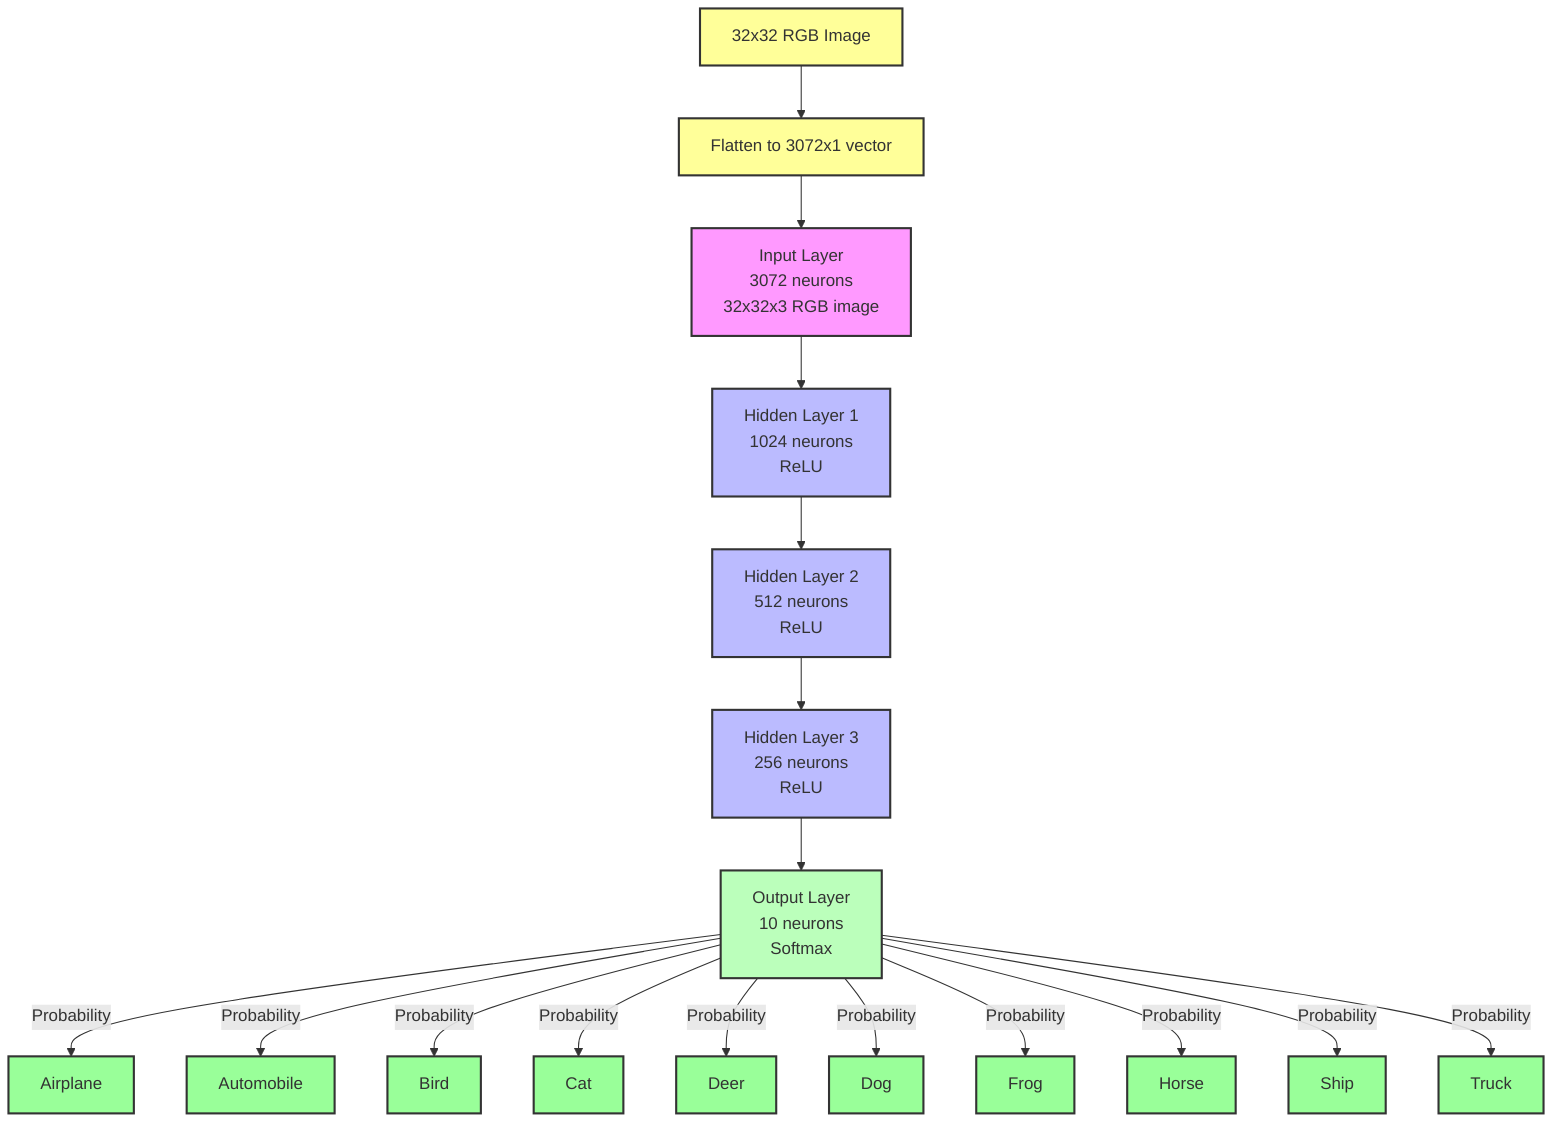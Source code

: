 graph TD
    I[Input Layer<br/>3072 neurons<br/>32x32x3 RGB image] --> H1[Hidden Layer 1<br/>1024 neurons<br/>ReLU]
    H1 --> H2[Hidden Layer 2<br/>512 neurons<br/>ReLU]
    H2 --> H3[Hidden Layer 3<br/>256 neurons<br/>ReLU]
    H3 --> O[Output Layer<br/>10 neurons<br/>Softmax]
    
    style I fill:#f9f,stroke:#333,stroke-width:2px
    style H1 fill:#bbf,stroke:#333,stroke-width:2px
    style H2 fill:#bbf,stroke:#333,stroke-width:2px
    style H3 fill:#bbf,stroke:#333,stroke-width:2px
    style O fill:#bfb,stroke:#333,stroke-width:2px
    
    Input[32x32 RGB Image] --> Flatten[Flatten to 3072x1 vector]
    Flatten --> I
    O -->|Probability| C0[Airplane]
    O -->|Probability| C1[Automobile]
    O -->|Probability| C2[Bird]
    O -->|Probability| C3[Cat]
    O -->|Probability| C4[Deer]
    O -->|Probability| C5[Dog]
    O -->|Probability| C6[Frog]
    O -->|Probability| C7[Horse]
    O -->|Probability| C8[Ship]
    O -->|Probability| C9[Truck]
    
    style Input fill:#ff9,stroke:#333,stroke-width:2px
    style Flatten fill:#ff9,stroke:#333,stroke-width:2px
    style C0 fill:#9f9,stroke:#333,stroke-width:2px
    style C1 fill:#9f9,stroke:#333,stroke-width:2px
    style C2 fill:#9f9,stroke:#333,stroke-width:2px
    style C3 fill:#9f9,stroke:#333,stroke-width:2px
    style C4 fill:#9f9,stroke:#333,stroke-width:2px
    style C5 fill:#9f9,stroke:#333,stroke-width:2px
    style C6 fill:#9f9,stroke:#333,stroke-width:2px
    style C7 fill:#9f9,stroke:#333,stroke-width:2px
    style C8 fill:#9f9,stroke:#333,stroke-width:2px
    style C9 fill:#9f9,stroke:#333,stroke-width:2px